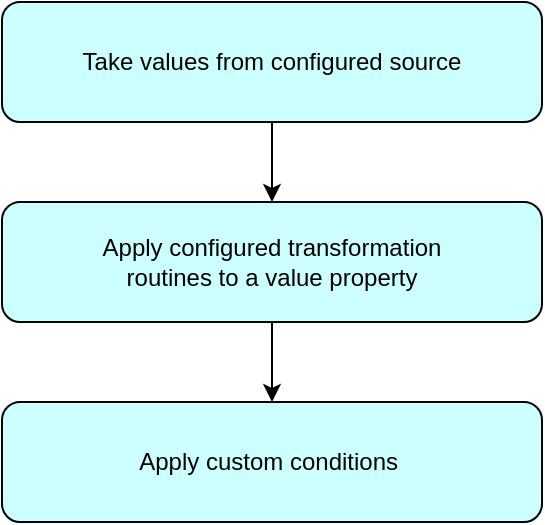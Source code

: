 <mxfile version="14.4.9" type="github">
  <diagram id="0dhTyMJkP9SzEOUQXaLA" name="Page-1">
    <mxGraphModel dx="1026" dy="446" grid="1" gridSize="10" guides="1" tooltips="1" connect="1" arrows="1" fold="1" page="1" pageScale="1" pageWidth="2336" pageHeight="1654" math="0" shadow="0">
      <root>
        <mxCell id="0" />
        <mxCell id="1" parent="0" />
        <mxCell id="sJtiC7XrfyZm6IdIWgI0-12" style="edgeStyle=orthogonalEdgeStyle;rounded=0;orthogonalLoop=1;jettySize=auto;html=1;exitX=0.5;exitY=1;exitDx=0;exitDy=0;entryX=0.5;entryY=0;entryDx=0;entryDy=0;" edge="1" parent="1" source="sJtiC7XrfyZm6IdIWgI0-1" target="sJtiC7XrfyZm6IdIWgI0-5">
          <mxGeometry relative="1" as="geometry" />
        </mxCell>
        <mxCell id="sJtiC7XrfyZm6IdIWgI0-1" value="" style="rounded=1;whiteSpace=wrap;html=1;fillColor=#CCFFFF;" vertex="1" parent="1">
          <mxGeometry x="330" y="180" width="270" height="60" as="geometry" />
        </mxCell>
        <mxCell id="sJtiC7XrfyZm6IdIWgI0-2" value="Take values from configured source" style="text;html=1;strokeColor=none;fillColor=none;align=center;verticalAlign=middle;whiteSpace=wrap;rounded=0;" vertex="1" parent="1">
          <mxGeometry x="360" y="200" width="210" height="20" as="geometry" />
        </mxCell>
        <mxCell id="sJtiC7XrfyZm6IdIWgI0-13" style="edgeStyle=orthogonalEdgeStyle;rounded=0;orthogonalLoop=1;jettySize=auto;html=1;exitX=0.5;exitY=1;exitDx=0;exitDy=0;entryX=0.5;entryY=0;entryDx=0;entryDy=0;" edge="1" parent="1" source="sJtiC7XrfyZm6IdIWgI0-5" target="sJtiC7XrfyZm6IdIWgI0-8">
          <mxGeometry relative="1" as="geometry" />
        </mxCell>
        <mxCell id="sJtiC7XrfyZm6IdIWgI0-5" value="" style="rounded=1;whiteSpace=wrap;html=1;fillColor=#CCFFFF;" vertex="1" parent="1">
          <mxGeometry x="330" y="280" width="270" height="60" as="geometry" />
        </mxCell>
        <mxCell id="sJtiC7XrfyZm6IdIWgI0-6" value="Apply configured transformation routines to a value property" style="text;html=1;strokeColor=none;fillColor=none;align=center;verticalAlign=middle;whiteSpace=wrap;rounded=0;" vertex="1" parent="1">
          <mxGeometry x="360" y="300" width="210" height="20" as="geometry" />
        </mxCell>
        <mxCell id="sJtiC7XrfyZm6IdIWgI0-8" value="" style="rounded=1;whiteSpace=wrap;html=1;fillColor=#CCFFFF;" vertex="1" parent="1">
          <mxGeometry x="330" y="380" width="270" height="60" as="geometry" />
        </mxCell>
        <mxCell id="sJtiC7XrfyZm6IdIWgI0-9" value="Apply custom conditions&amp;nbsp;" style="text;html=1;strokeColor=none;fillColor=none;align=center;verticalAlign=middle;whiteSpace=wrap;rounded=0;" vertex="1" parent="1">
          <mxGeometry x="360" y="400" width="210" height="20" as="geometry" />
        </mxCell>
      </root>
    </mxGraphModel>
  </diagram>
</mxfile>
